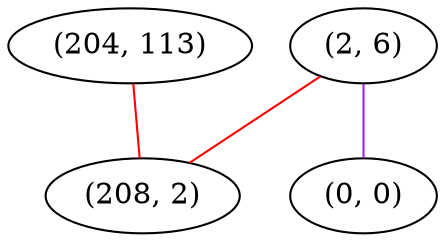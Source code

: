 graph "" {
"(2, 6)";
"(204, 113)";
"(208, 2)";
"(0, 0)";
"(2, 6)" -- "(0, 0)"  [color=purple, key=0, weight=4];
"(2, 6)" -- "(208, 2)"  [color=red, key=0, weight=1];
"(204, 113)" -- "(208, 2)"  [color=red, key=0, weight=1];
}
